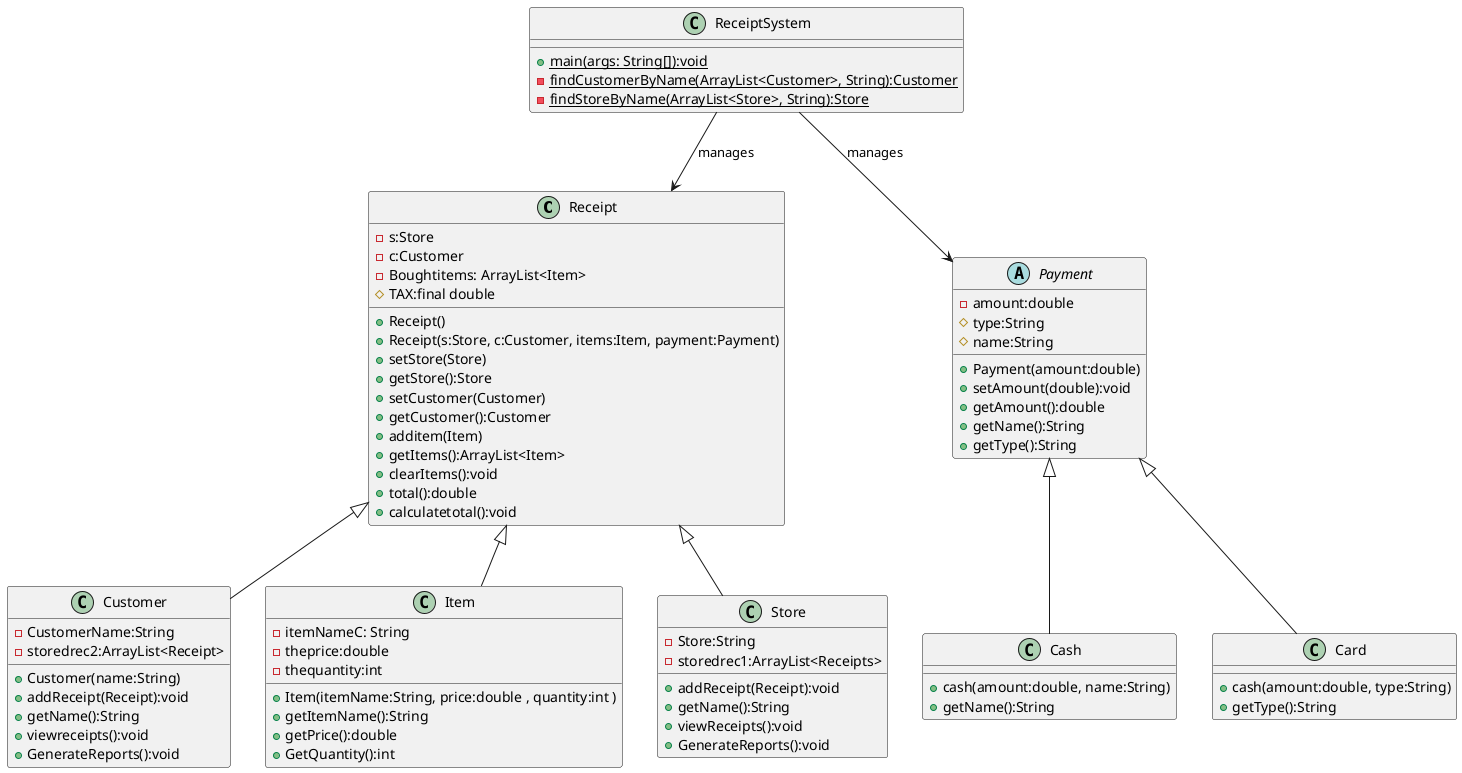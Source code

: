 @startuml Receipt
' plant UML is requiered to run this diagram
skinparam groupInheritance 4

class Receipt{
    -s:Store
    -c:Customer
    -Boughtitems: ArrayList<Item>
    #TAX:final double 

    +Receipt()
    +Receipt(s:Store, c:Customer, items:Item, payment:Payment)
    +setStore(Store)
    +getStore():Store
    +setCustomer(Customer)
    +getCustomer():Customer
    +additem(Item) 
    +getItems():ArrayList<Item>
    +clearItems():void
    +total():double
    +calculatetotal():void
}
class ReceiptSystem{
    +{static} main(args: String[]):void
    -{static} findCustomerByName(ArrayList<Customer>, String):Customer
    -{static} findStoreByName(ArrayList<Store>, String):Store
}
class Customer{
    -CustomerName:String
    -storedrec2:ArrayList<Receipt>
    
    +Customer(name:String)
    +addReceipt(Receipt):void 
    +getName():String
    +viewreceipts():void
    +GenerateReports():void
}
class Item {
    -itemNameC: String
    -theprice:double
    -thequantity:int
    
    +Item(itemName:String, price:double , quantity:int )
    +getItemName():String
    +getPrice():double
    +GetQuantity():int
}
class Store{
    -Store:String
    -storedrec1:ArrayList<Receipts>

    +addReceipt(Receipt):void 
    +getName():String 
    +viewReceipts():void 
    +GenerateReports():void 
}
abstract class Payment{
    -amount:double
    #type:String
    #name:String

    +Payment(amount:double)
    +setAmount(double):void
    +getAmount():double
    +getName():String
    +getType():String
}

class Cash{
    +cash(amount:double, name:String)
    +getName():String 
}

class Card{
    +cash(amount:double, type:String)
    +getType():String 
}

ReceiptSystem --> Receipt : manages
ReceiptSystem --> Payment : manages
Receipt <|-- Customer 
Receipt <|-- Item
Receipt <|-- Store
Payment <|-- Cash
Payment <|-- Card


@enduml